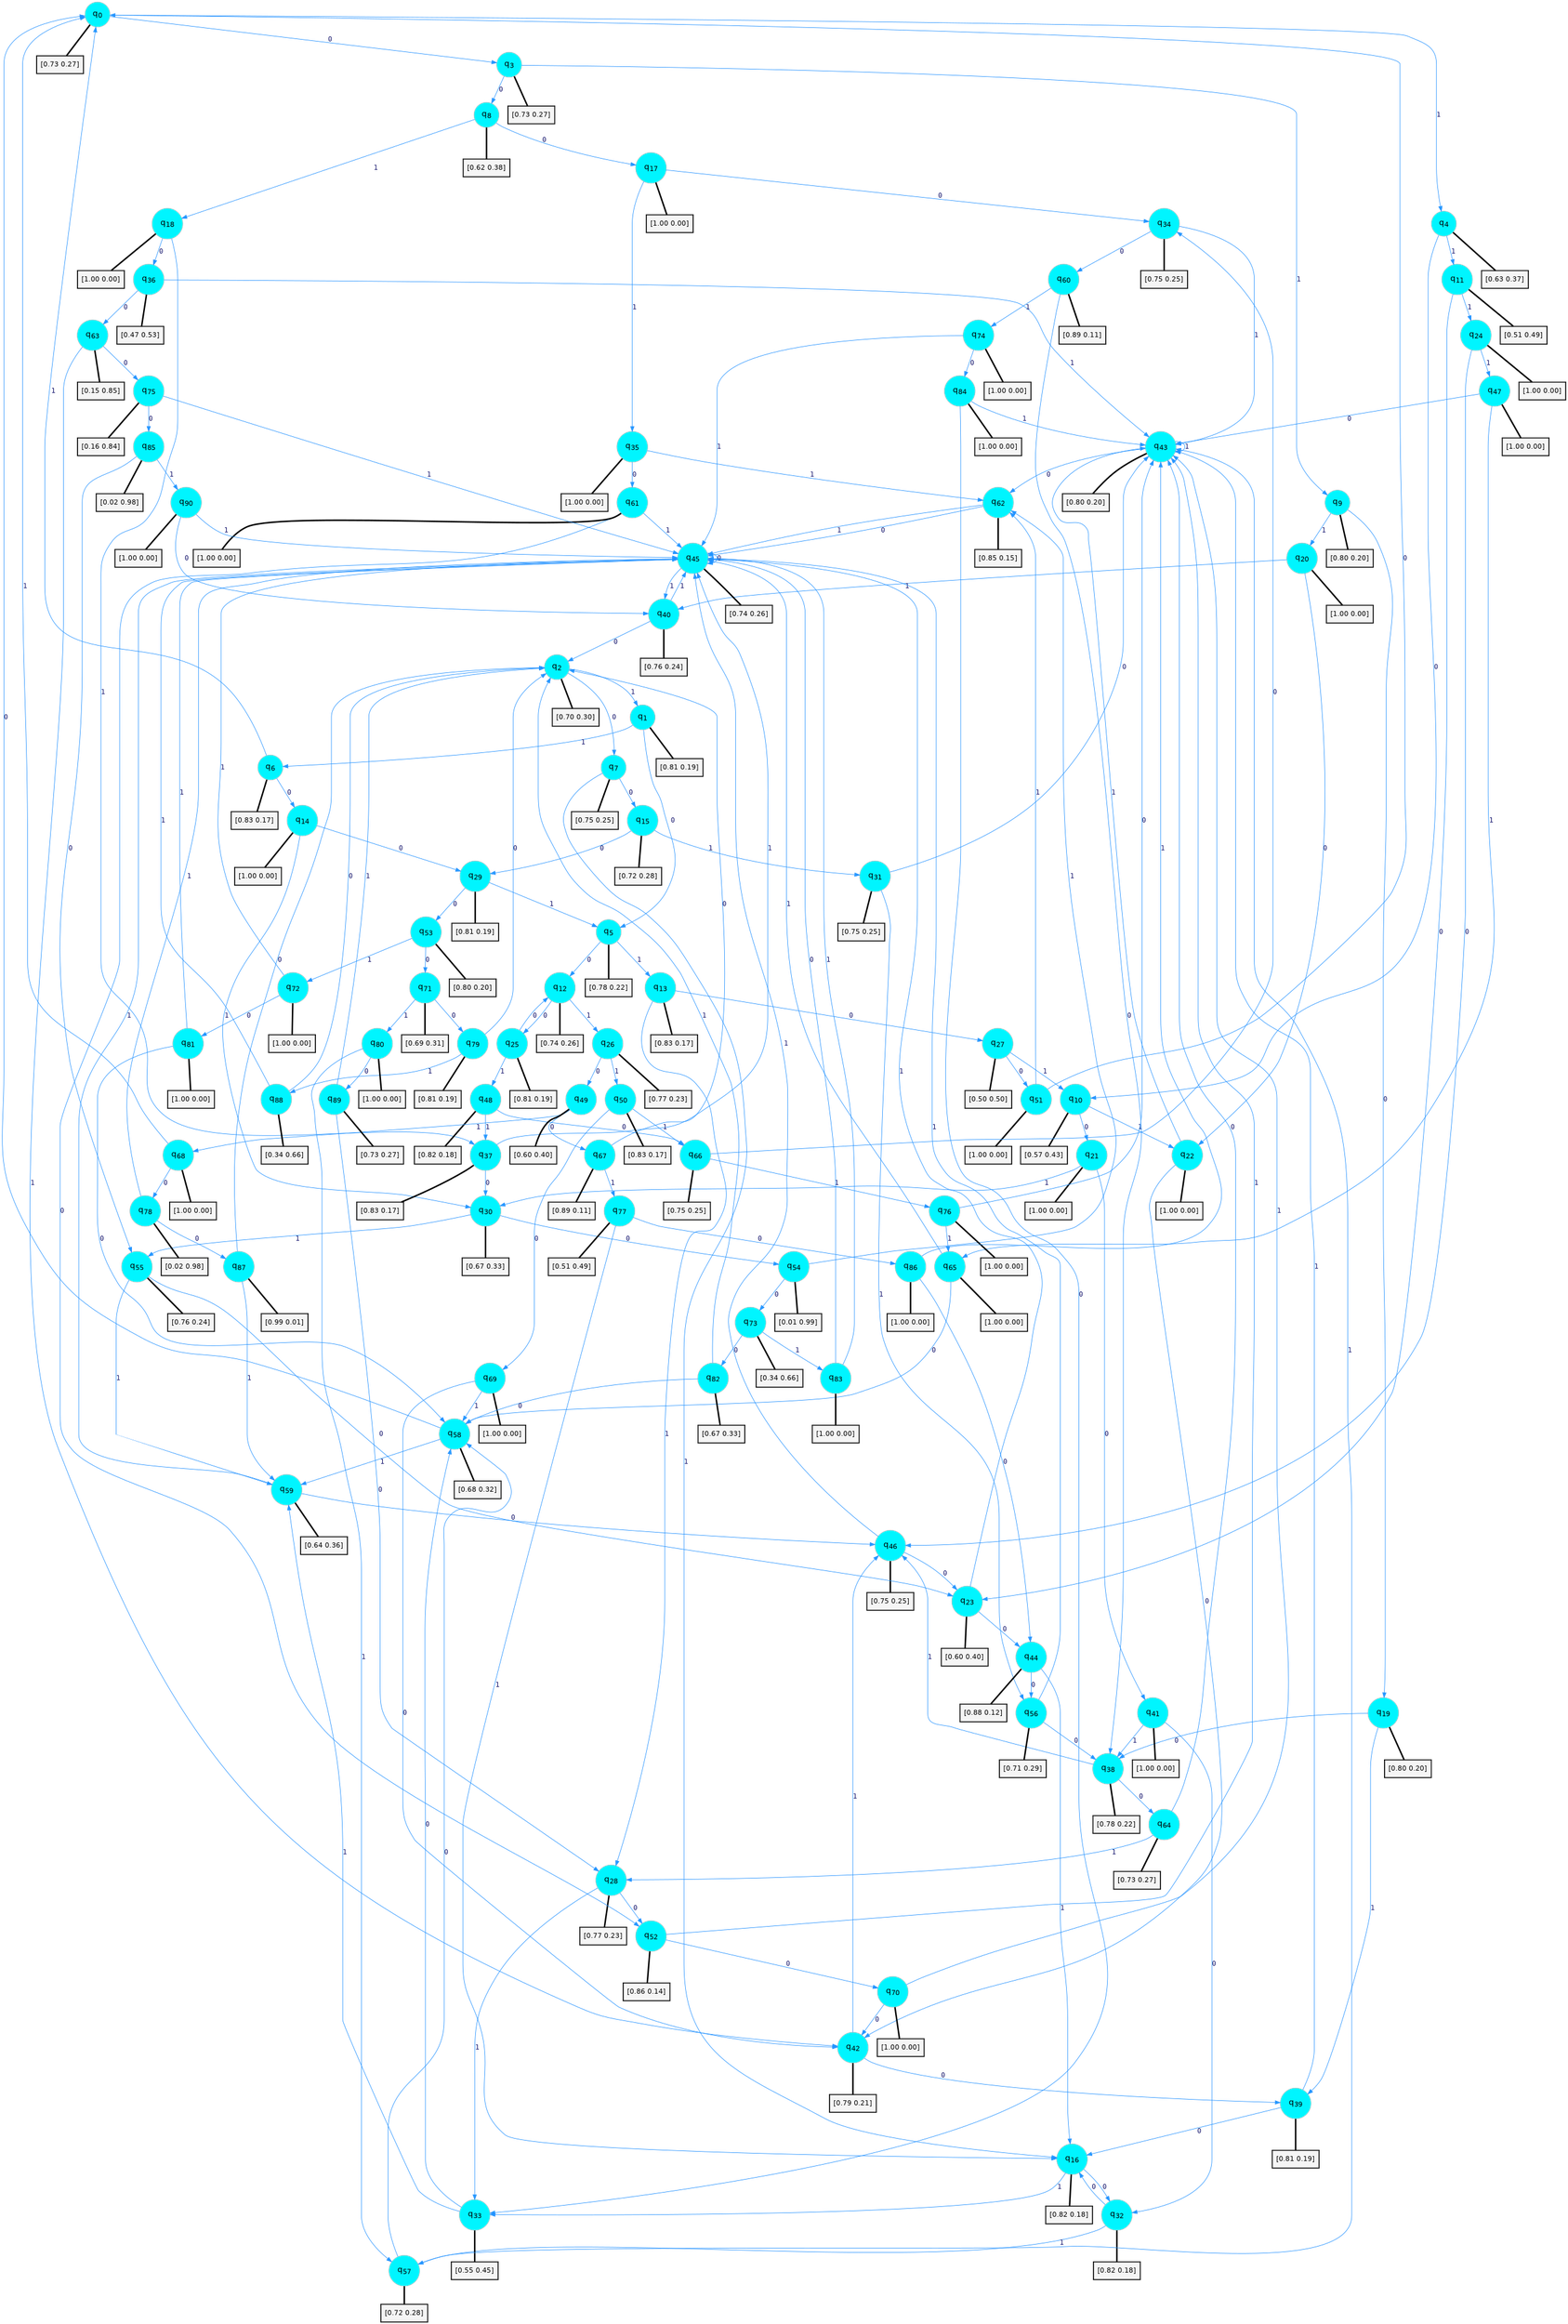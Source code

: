 digraph G {
graph [
bgcolor=transparent, dpi=300, rankdir=TD, size="40,25"];
node [
color=gray, fillcolor=turquoise1, fontcolor=black, fontname=Helvetica, fontsize=16, fontweight=bold, shape=circle, style=filled];
edge [
arrowsize=1, color=dodgerblue1, fontcolor=midnightblue, fontname=courier, fontweight=bold, penwidth=1, style=solid, weight=20];
0[label=<q<SUB>0</SUB>>];
1[label=<q<SUB>1</SUB>>];
2[label=<q<SUB>2</SUB>>];
3[label=<q<SUB>3</SUB>>];
4[label=<q<SUB>4</SUB>>];
5[label=<q<SUB>5</SUB>>];
6[label=<q<SUB>6</SUB>>];
7[label=<q<SUB>7</SUB>>];
8[label=<q<SUB>8</SUB>>];
9[label=<q<SUB>9</SUB>>];
10[label=<q<SUB>10</SUB>>];
11[label=<q<SUB>11</SUB>>];
12[label=<q<SUB>12</SUB>>];
13[label=<q<SUB>13</SUB>>];
14[label=<q<SUB>14</SUB>>];
15[label=<q<SUB>15</SUB>>];
16[label=<q<SUB>16</SUB>>];
17[label=<q<SUB>17</SUB>>];
18[label=<q<SUB>18</SUB>>];
19[label=<q<SUB>19</SUB>>];
20[label=<q<SUB>20</SUB>>];
21[label=<q<SUB>21</SUB>>];
22[label=<q<SUB>22</SUB>>];
23[label=<q<SUB>23</SUB>>];
24[label=<q<SUB>24</SUB>>];
25[label=<q<SUB>25</SUB>>];
26[label=<q<SUB>26</SUB>>];
27[label=<q<SUB>27</SUB>>];
28[label=<q<SUB>28</SUB>>];
29[label=<q<SUB>29</SUB>>];
30[label=<q<SUB>30</SUB>>];
31[label=<q<SUB>31</SUB>>];
32[label=<q<SUB>32</SUB>>];
33[label=<q<SUB>33</SUB>>];
34[label=<q<SUB>34</SUB>>];
35[label=<q<SUB>35</SUB>>];
36[label=<q<SUB>36</SUB>>];
37[label=<q<SUB>37</SUB>>];
38[label=<q<SUB>38</SUB>>];
39[label=<q<SUB>39</SUB>>];
40[label=<q<SUB>40</SUB>>];
41[label=<q<SUB>41</SUB>>];
42[label=<q<SUB>42</SUB>>];
43[label=<q<SUB>43</SUB>>];
44[label=<q<SUB>44</SUB>>];
45[label=<q<SUB>45</SUB>>];
46[label=<q<SUB>46</SUB>>];
47[label=<q<SUB>47</SUB>>];
48[label=<q<SUB>48</SUB>>];
49[label=<q<SUB>49</SUB>>];
50[label=<q<SUB>50</SUB>>];
51[label=<q<SUB>51</SUB>>];
52[label=<q<SUB>52</SUB>>];
53[label=<q<SUB>53</SUB>>];
54[label=<q<SUB>54</SUB>>];
55[label=<q<SUB>55</SUB>>];
56[label=<q<SUB>56</SUB>>];
57[label=<q<SUB>57</SUB>>];
58[label=<q<SUB>58</SUB>>];
59[label=<q<SUB>59</SUB>>];
60[label=<q<SUB>60</SUB>>];
61[label=<q<SUB>61</SUB>>];
62[label=<q<SUB>62</SUB>>];
63[label=<q<SUB>63</SUB>>];
64[label=<q<SUB>64</SUB>>];
65[label=<q<SUB>65</SUB>>];
66[label=<q<SUB>66</SUB>>];
67[label=<q<SUB>67</SUB>>];
68[label=<q<SUB>68</SUB>>];
69[label=<q<SUB>69</SUB>>];
70[label=<q<SUB>70</SUB>>];
71[label=<q<SUB>71</SUB>>];
72[label=<q<SUB>72</SUB>>];
73[label=<q<SUB>73</SUB>>];
74[label=<q<SUB>74</SUB>>];
75[label=<q<SUB>75</SUB>>];
76[label=<q<SUB>76</SUB>>];
77[label=<q<SUB>77</SUB>>];
78[label=<q<SUB>78</SUB>>];
79[label=<q<SUB>79</SUB>>];
80[label=<q<SUB>80</SUB>>];
81[label=<q<SUB>81</SUB>>];
82[label=<q<SUB>82</SUB>>];
83[label=<q<SUB>83</SUB>>];
84[label=<q<SUB>84</SUB>>];
85[label=<q<SUB>85</SUB>>];
86[label=<q<SUB>86</SUB>>];
87[label=<q<SUB>87</SUB>>];
88[label=<q<SUB>88</SUB>>];
89[label=<q<SUB>89</SUB>>];
90[label=<q<SUB>90</SUB>>];
91[label="[0.73 0.27]", shape=box,fontcolor=black, fontname=Helvetica, fontsize=14, penwidth=2, fillcolor=whitesmoke,color=black];
92[label="[0.81 0.19]", shape=box,fontcolor=black, fontname=Helvetica, fontsize=14, penwidth=2, fillcolor=whitesmoke,color=black];
93[label="[0.70 0.30]", shape=box,fontcolor=black, fontname=Helvetica, fontsize=14, penwidth=2, fillcolor=whitesmoke,color=black];
94[label="[0.73 0.27]", shape=box,fontcolor=black, fontname=Helvetica, fontsize=14, penwidth=2, fillcolor=whitesmoke,color=black];
95[label="[0.63 0.37]", shape=box,fontcolor=black, fontname=Helvetica, fontsize=14, penwidth=2, fillcolor=whitesmoke,color=black];
96[label="[0.78 0.22]", shape=box,fontcolor=black, fontname=Helvetica, fontsize=14, penwidth=2, fillcolor=whitesmoke,color=black];
97[label="[0.83 0.17]", shape=box,fontcolor=black, fontname=Helvetica, fontsize=14, penwidth=2, fillcolor=whitesmoke,color=black];
98[label="[0.75 0.25]", shape=box,fontcolor=black, fontname=Helvetica, fontsize=14, penwidth=2, fillcolor=whitesmoke,color=black];
99[label="[0.62 0.38]", shape=box,fontcolor=black, fontname=Helvetica, fontsize=14, penwidth=2, fillcolor=whitesmoke,color=black];
100[label="[0.80 0.20]", shape=box,fontcolor=black, fontname=Helvetica, fontsize=14, penwidth=2, fillcolor=whitesmoke,color=black];
101[label="[0.57 0.43]", shape=box,fontcolor=black, fontname=Helvetica, fontsize=14, penwidth=2, fillcolor=whitesmoke,color=black];
102[label="[0.51 0.49]", shape=box,fontcolor=black, fontname=Helvetica, fontsize=14, penwidth=2, fillcolor=whitesmoke,color=black];
103[label="[0.74 0.26]", shape=box,fontcolor=black, fontname=Helvetica, fontsize=14, penwidth=2, fillcolor=whitesmoke,color=black];
104[label="[0.83 0.17]", shape=box,fontcolor=black, fontname=Helvetica, fontsize=14, penwidth=2, fillcolor=whitesmoke,color=black];
105[label="[1.00 0.00]", shape=box,fontcolor=black, fontname=Helvetica, fontsize=14, penwidth=2, fillcolor=whitesmoke,color=black];
106[label="[0.72 0.28]", shape=box,fontcolor=black, fontname=Helvetica, fontsize=14, penwidth=2, fillcolor=whitesmoke,color=black];
107[label="[0.82 0.18]", shape=box,fontcolor=black, fontname=Helvetica, fontsize=14, penwidth=2, fillcolor=whitesmoke,color=black];
108[label="[1.00 0.00]", shape=box,fontcolor=black, fontname=Helvetica, fontsize=14, penwidth=2, fillcolor=whitesmoke,color=black];
109[label="[1.00 0.00]", shape=box,fontcolor=black, fontname=Helvetica, fontsize=14, penwidth=2, fillcolor=whitesmoke,color=black];
110[label="[0.80 0.20]", shape=box,fontcolor=black, fontname=Helvetica, fontsize=14, penwidth=2, fillcolor=whitesmoke,color=black];
111[label="[1.00 0.00]", shape=box,fontcolor=black, fontname=Helvetica, fontsize=14, penwidth=2, fillcolor=whitesmoke,color=black];
112[label="[1.00 0.00]", shape=box,fontcolor=black, fontname=Helvetica, fontsize=14, penwidth=2, fillcolor=whitesmoke,color=black];
113[label="[1.00 0.00]", shape=box,fontcolor=black, fontname=Helvetica, fontsize=14, penwidth=2, fillcolor=whitesmoke,color=black];
114[label="[0.60 0.40]", shape=box,fontcolor=black, fontname=Helvetica, fontsize=14, penwidth=2, fillcolor=whitesmoke,color=black];
115[label="[1.00 0.00]", shape=box,fontcolor=black, fontname=Helvetica, fontsize=14, penwidth=2, fillcolor=whitesmoke,color=black];
116[label="[0.81 0.19]", shape=box,fontcolor=black, fontname=Helvetica, fontsize=14, penwidth=2, fillcolor=whitesmoke,color=black];
117[label="[0.77 0.23]", shape=box,fontcolor=black, fontname=Helvetica, fontsize=14, penwidth=2, fillcolor=whitesmoke,color=black];
118[label="[0.50 0.50]", shape=box,fontcolor=black, fontname=Helvetica, fontsize=14, penwidth=2, fillcolor=whitesmoke,color=black];
119[label="[0.77 0.23]", shape=box,fontcolor=black, fontname=Helvetica, fontsize=14, penwidth=2, fillcolor=whitesmoke,color=black];
120[label="[0.81 0.19]", shape=box,fontcolor=black, fontname=Helvetica, fontsize=14, penwidth=2, fillcolor=whitesmoke,color=black];
121[label="[0.67 0.33]", shape=box,fontcolor=black, fontname=Helvetica, fontsize=14, penwidth=2, fillcolor=whitesmoke,color=black];
122[label="[0.75 0.25]", shape=box,fontcolor=black, fontname=Helvetica, fontsize=14, penwidth=2, fillcolor=whitesmoke,color=black];
123[label="[0.82 0.18]", shape=box,fontcolor=black, fontname=Helvetica, fontsize=14, penwidth=2, fillcolor=whitesmoke,color=black];
124[label="[0.55 0.45]", shape=box,fontcolor=black, fontname=Helvetica, fontsize=14, penwidth=2, fillcolor=whitesmoke,color=black];
125[label="[0.75 0.25]", shape=box,fontcolor=black, fontname=Helvetica, fontsize=14, penwidth=2, fillcolor=whitesmoke,color=black];
126[label="[1.00 0.00]", shape=box,fontcolor=black, fontname=Helvetica, fontsize=14, penwidth=2, fillcolor=whitesmoke,color=black];
127[label="[0.47 0.53]", shape=box,fontcolor=black, fontname=Helvetica, fontsize=14, penwidth=2, fillcolor=whitesmoke,color=black];
128[label="[0.83 0.17]", shape=box,fontcolor=black, fontname=Helvetica, fontsize=14, penwidth=2, fillcolor=whitesmoke,color=black];
129[label="[0.78 0.22]", shape=box,fontcolor=black, fontname=Helvetica, fontsize=14, penwidth=2, fillcolor=whitesmoke,color=black];
130[label="[0.81 0.19]", shape=box,fontcolor=black, fontname=Helvetica, fontsize=14, penwidth=2, fillcolor=whitesmoke,color=black];
131[label="[0.76 0.24]", shape=box,fontcolor=black, fontname=Helvetica, fontsize=14, penwidth=2, fillcolor=whitesmoke,color=black];
132[label="[1.00 0.00]", shape=box,fontcolor=black, fontname=Helvetica, fontsize=14, penwidth=2, fillcolor=whitesmoke,color=black];
133[label="[0.79 0.21]", shape=box,fontcolor=black, fontname=Helvetica, fontsize=14, penwidth=2, fillcolor=whitesmoke,color=black];
134[label="[0.80 0.20]", shape=box,fontcolor=black, fontname=Helvetica, fontsize=14, penwidth=2, fillcolor=whitesmoke,color=black];
135[label="[0.88 0.12]", shape=box,fontcolor=black, fontname=Helvetica, fontsize=14, penwidth=2, fillcolor=whitesmoke,color=black];
136[label="[0.74 0.26]", shape=box,fontcolor=black, fontname=Helvetica, fontsize=14, penwidth=2, fillcolor=whitesmoke,color=black];
137[label="[0.75 0.25]", shape=box,fontcolor=black, fontname=Helvetica, fontsize=14, penwidth=2, fillcolor=whitesmoke,color=black];
138[label="[1.00 0.00]", shape=box,fontcolor=black, fontname=Helvetica, fontsize=14, penwidth=2, fillcolor=whitesmoke,color=black];
139[label="[0.82 0.18]", shape=box,fontcolor=black, fontname=Helvetica, fontsize=14, penwidth=2, fillcolor=whitesmoke,color=black];
140[label="[0.60 0.40]", shape=box,fontcolor=black, fontname=Helvetica, fontsize=14, penwidth=2, fillcolor=whitesmoke,color=black];
141[label="[0.83 0.17]", shape=box,fontcolor=black, fontname=Helvetica, fontsize=14, penwidth=2, fillcolor=whitesmoke,color=black];
142[label="[1.00 0.00]", shape=box,fontcolor=black, fontname=Helvetica, fontsize=14, penwidth=2, fillcolor=whitesmoke,color=black];
143[label="[0.86 0.14]", shape=box,fontcolor=black, fontname=Helvetica, fontsize=14, penwidth=2, fillcolor=whitesmoke,color=black];
144[label="[0.80 0.20]", shape=box,fontcolor=black, fontname=Helvetica, fontsize=14, penwidth=2, fillcolor=whitesmoke,color=black];
145[label="[0.01 0.99]", shape=box,fontcolor=black, fontname=Helvetica, fontsize=14, penwidth=2, fillcolor=whitesmoke,color=black];
146[label="[0.76 0.24]", shape=box,fontcolor=black, fontname=Helvetica, fontsize=14, penwidth=2, fillcolor=whitesmoke,color=black];
147[label="[0.71 0.29]", shape=box,fontcolor=black, fontname=Helvetica, fontsize=14, penwidth=2, fillcolor=whitesmoke,color=black];
148[label="[0.72 0.28]", shape=box,fontcolor=black, fontname=Helvetica, fontsize=14, penwidth=2, fillcolor=whitesmoke,color=black];
149[label="[0.68 0.32]", shape=box,fontcolor=black, fontname=Helvetica, fontsize=14, penwidth=2, fillcolor=whitesmoke,color=black];
150[label="[0.64 0.36]", shape=box,fontcolor=black, fontname=Helvetica, fontsize=14, penwidth=2, fillcolor=whitesmoke,color=black];
151[label="[0.89 0.11]", shape=box,fontcolor=black, fontname=Helvetica, fontsize=14, penwidth=2, fillcolor=whitesmoke,color=black];
152[label="[1.00 0.00]", shape=box,fontcolor=black, fontname=Helvetica, fontsize=14, penwidth=2, fillcolor=whitesmoke,color=black];
153[label="[0.85 0.15]", shape=box,fontcolor=black, fontname=Helvetica, fontsize=14, penwidth=2, fillcolor=whitesmoke,color=black];
154[label="[0.15 0.85]", shape=box,fontcolor=black, fontname=Helvetica, fontsize=14, penwidth=2, fillcolor=whitesmoke,color=black];
155[label="[0.73 0.27]", shape=box,fontcolor=black, fontname=Helvetica, fontsize=14, penwidth=2, fillcolor=whitesmoke,color=black];
156[label="[1.00 0.00]", shape=box,fontcolor=black, fontname=Helvetica, fontsize=14, penwidth=2, fillcolor=whitesmoke,color=black];
157[label="[0.75 0.25]", shape=box,fontcolor=black, fontname=Helvetica, fontsize=14, penwidth=2, fillcolor=whitesmoke,color=black];
158[label="[0.89 0.11]", shape=box,fontcolor=black, fontname=Helvetica, fontsize=14, penwidth=2, fillcolor=whitesmoke,color=black];
159[label="[1.00 0.00]", shape=box,fontcolor=black, fontname=Helvetica, fontsize=14, penwidth=2, fillcolor=whitesmoke,color=black];
160[label="[1.00 0.00]", shape=box,fontcolor=black, fontname=Helvetica, fontsize=14, penwidth=2, fillcolor=whitesmoke,color=black];
161[label="[1.00 0.00]", shape=box,fontcolor=black, fontname=Helvetica, fontsize=14, penwidth=2, fillcolor=whitesmoke,color=black];
162[label="[0.69 0.31]", shape=box,fontcolor=black, fontname=Helvetica, fontsize=14, penwidth=2, fillcolor=whitesmoke,color=black];
163[label="[1.00 0.00]", shape=box,fontcolor=black, fontname=Helvetica, fontsize=14, penwidth=2, fillcolor=whitesmoke,color=black];
164[label="[0.34 0.66]", shape=box,fontcolor=black, fontname=Helvetica, fontsize=14, penwidth=2, fillcolor=whitesmoke,color=black];
165[label="[1.00 0.00]", shape=box,fontcolor=black, fontname=Helvetica, fontsize=14, penwidth=2, fillcolor=whitesmoke,color=black];
166[label="[0.16 0.84]", shape=box,fontcolor=black, fontname=Helvetica, fontsize=14, penwidth=2, fillcolor=whitesmoke,color=black];
167[label="[1.00 0.00]", shape=box,fontcolor=black, fontname=Helvetica, fontsize=14, penwidth=2, fillcolor=whitesmoke,color=black];
168[label="[0.51 0.49]", shape=box,fontcolor=black, fontname=Helvetica, fontsize=14, penwidth=2, fillcolor=whitesmoke,color=black];
169[label="[0.02 0.98]", shape=box,fontcolor=black, fontname=Helvetica, fontsize=14, penwidth=2, fillcolor=whitesmoke,color=black];
170[label="[0.81 0.19]", shape=box,fontcolor=black, fontname=Helvetica, fontsize=14, penwidth=2, fillcolor=whitesmoke,color=black];
171[label="[1.00 0.00]", shape=box,fontcolor=black, fontname=Helvetica, fontsize=14, penwidth=2, fillcolor=whitesmoke,color=black];
172[label="[1.00 0.00]", shape=box,fontcolor=black, fontname=Helvetica, fontsize=14, penwidth=2, fillcolor=whitesmoke,color=black];
173[label="[0.67 0.33]", shape=box,fontcolor=black, fontname=Helvetica, fontsize=14, penwidth=2, fillcolor=whitesmoke,color=black];
174[label="[1.00 0.00]", shape=box,fontcolor=black, fontname=Helvetica, fontsize=14, penwidth=2, fillcolor=whitesmoke,color=black];
175[label="[1.00 0.00]", shape=box,fontcolor=black, fontname=Helvetica, fontsize=14, penwidth=2, fillcolor=whitesmoke,color=black];
176[label="[0.02 0.98]", shape=box,fontcolor=black, fontname=Helvetica, fontsize=14, penwidth=2, fillcolor=whitesmoke,color=black];
177[label="[1.00 0.00]", shape=box,fontcolor=black, fontname=Helvetica, fontsize=14, penwidth=2, fillcolor=whitesmoke,color=black];
178[label="[0.99 0.01]", shape=box,fontcolor=black, fontname=Helvetica, fontsize=14, penwidth=2, fillcolor=whitesmoke,color=black];
179[label="[0.34 0.66]", shape=box,fontcolor=black, fontname=Helvetica, fontsize=14, penwidth=2, fillcolor=whitesmoke,color=black];
180[label="[0.73 0.27]", shape=box,fontcolor=black, fontname=Helvetica, fontsize=14, penwidth=2, fillcolor=whitesmoke,color=black];
181[label="[1.00 0.00]", shape=box,fontcolor=black, fontname=Helvetica, fontsize=14, penwidth=2, fillcolor=whitesmoke,color=black];
0->3 [label=0];
0->4 [label=1];
0->91 [arrowhead=none, penwidth=3,color=black];
1->5 [label=0];
1->6 [label=1];
1->92 [arrowhead=none, penwidth=3,color=black];
2->7 [label=0];
2->1 [label=1];
2->93 [arrowhead=none, penwidth=3,color=black];
3->8 [label=0];
3->9 [label=1];
3->94 [arrowhead=none, penwidth=3,color=black];
4->10 [label=0];
4->11 [label=1];
4->95 [arrowhead=none, penwidth=3,color=black];
5->12 [label=0];
5->13 [label=1];
5->96 [arrowhead=none, penwidth=3,color=black];
6->14 [label=0];
6->0 [label=1];
6->97 [arrowhead=none, penwidth=3,color=black];
7->15 [label=0];
7->16 [label=1];
7->98 [arrowhead=none, penwidth=3,color=black];
8->17 [label=0];
8->18 [label=1];
8->99 [arrowhead=none, penwidth=3,color=black];
9->19 [label=0];
9->20 [label=1];
9->100 [arrowhead=none, penwidth=3,color=black];
10->21 [label=0];
10->22 [label=1];
10->101 [arrowhead=none, penwidth=3,color=black];
11->23 [label=0];
11->24 [label=1];
11->102 [arrowhead=none, penwidth=3,color=black];
12->25 [label=0];
12->26 [label=1];
12->103 [arrowhead=none, penwidth=3,color=black];
13->27 [label=0];
13->28 [label=1];
13->104 [arrowhead=none, penwidth=3,color=black];
14->29 [label=0];
14->30 [label=1];
14->105 [arrowhead=none, penwidth=3,color=black];
15->29 [label=0];
15->31 [label=1];
15->106 [arrowhead=none, penwidth=3,color=black];
16->32 [label=0];
16->33 [label=1];
16->107 [arrowhead=none, penwidth=3,color=black];
17->34 [label=0];
17->35 [label=1];
17->108 [arrowhead=none, penwidth=3,color=black];
18->36 [label=0];
18->37 [label=1];
18->109 [arrowhead=none, penwidth=3,color=black];
19->38 [label=0];
19->39 [label=1];
19->110 [arrowhead=none, penwidth=3,color=black];
20->22 [label=0];
20->40 [label=1];
20->111 [arrowhead=none, penwidth=3,color=black];
21->41 [label=0];
21->30 [label=1];
21->112 [arrowhead=none, penwidth=3,color=black];
22->42 [label=0];
22->43 [label=1];
22->113 [arrowhead=none, penwidth=3,color=black];
23->44 [label=0];
23->45 [label=1];
23->114 [arrowhead=none, penwidth=3,color=black];
24->46 [label=0];
24->47 [label=1];
24->115 [arrowhead=none, penwidth=3,color=black];
25->12 [label=0];
25->48 [label=1];
25->116 [arrowhead=none, penwidth=3,color=black];
26->49 [label=0];
26->50 [label=1];
26->117 [arrowhead=none, penwidth=3,color=black];
27->51 [label=0];
27->10 [label=1];
27->118 [arrowhead=none, penwidth=3,color=black];
28->52 [label=0];
28->33 [label=1];
28->119 [arrowhead=none, penwidth=3,color=black];
29->53 [label=0];
29->5 [label=1];
29->120 [arrowhead=none, penwidth=3,color=black];
30->54 [label=0];
30->55 [label=1];
30->121 [arrowhead=none, penwidth=3,color=black];
31->43 [label=0];
31->56 [label=1];
31->122 [arrowhead=none, penwidth=3,color=black];
32->16 [label=0];
32->57 [label=1];
32->123 [arrowhead=none, penwidth=3,color=black];
33->58 [label=0];
33->59 [label=1];
33->124 [arrowhead=none, penwidth=3,color=black];
34->60 [label=0];
34->43 [label=1];
34->125 [arrowhead=none, penwidth=3,color=black];
35->61 [label=0];
35->62 [label=1];
35->126 [arrowhead=none, penwidth=3,color=black];
36->63 [label=0];
36->43 [label=1];
36->127 [arrowhead=none, penwidth=3,color=black];
37->30 [label=0];
37->45 [label=1];
37->128 [arrowhead=none, penwidth=3,color=black];
38->64 [label=0];
38->46 [label=1];
38->129 [arrowhead=none, penwidth=3,color=black];
39->16 [label=0];
39->43 [label=1];
39->130 [arrowhead=none, penwidth=3,color=black];
40->2 [label=0];
40->45 [label=1];
40->131 [arrowhead=none, penwidth=3,color=black];
41->32 [label=0];
41->38 [label=1];
41->132 [arrowhead=none, penwidth=3,color=black];
42->39 [label=0];
42->46 [label=1];
42->133 [arrowhead=none, penwidth=3,color=black];
43->62 [label=0];
43->43 [label=1];
43->134 [arrowhead=none, penwidth=3,color=black];
44->56 [label=0];
44->16 [label=1];
44->135 [arrowhead=none, penwidth=3,color=black];
45->45 [label=0];
45->40 [label=1];
45->136 [arrowhead=none, penwidth=3,color=black];
46->23 [label=0];
46->45 [label=1];
46->137 [arrowhead=none, penwidth=3,color=black];
47->43 [label=0];
47->65 [label=1];
47->138 [arrowhead=none, penwidth=3,color=black];
48->66 [label=0];
48->37 [label=1];
48->139 [arrowhead=none, penwidth=3,color=black];
49->67 [label=0];
49->68 [label=1];
49->140 [arrowhead=none, penwidth=3,color=black];
50->69 [label=0];
50->66 [label=1];
50->141 [arrowhead=none, penwidth=3,color=black];
51->0 [label=0];
51->62 [label=1];
51->142 [arrowhead=none, penwidth=3,color=black];
52->70 [label=0];
52->43 [label=1];
52->143 [arrowhead=none, penwidth=3,color=black];
53->71 [label=0];
53->72 [label=1];
53->144 [arrowhead=none, penwidth=3,color=black];
54->73 [label=0];
54->62 [label=1];
54->145 [arrowhead=none, penwidth=3,color=black];
55->23 [label=0];
55->59 [label=1];
55->146 [arrowhead=none, penwidth=3,color=black];
56->38 [label=0];
56->45 [label=1];
56->147 [arrowhead=none, penwidth=3,color=black];
57->58 [label=0];
57->43 [label=1];
57->148 [arrowhead=none, penwidth=3,color=black];
58->0 [label=0];
58->59 [label=1];
58->149 [arrowhead=none, penwidth=3,color=black];
59->46 [label=0];
59->45 [label=1];
59->150 [arrowhead=none, penwidth=3,color=black];
60->38 [label=0];
60->74 [label=1];
60->151 [arrowhead=none, penwidth=3,color=black];
61->52 [label=0];
61->45 [label=1];
61->152 [arrowhead=none, penwidth=3,color=black];
62->45 [label=0];
62->45 [label=1];
62->153 [arrowhead=none, penwidth=3,color=black];
63->75 [label=0];
63->42 [label=1];
63->154 [arrowhead=none, penwidth=3,color=black];
64->43 [label=0];
64->28 [label=1];
64->155 [arrowhead=none, penwidth=3,color=black];
65->58 [label=0];
65->45 [label=1];
65->156 [arrowhead=none, penwidth=3,color=black];
66->34 [label=0];
66->76 [label=1];
66->157 [arrowhead=none, penwidth=3,color=black];
67->2 [label=0];
67->77 [label=1];
67->158 [arrowhead=none, penwidth=3,color=black];
68->78 [label=0];
68->0 [label=1];
68->159 [arrowhead=none, penwidth=3,color=black];
69->42 [label=0];
69->58 [label=1];
69->160 [arrowhead=none, penwidth=3,color=black];
70->42 [label=0];
70->43 [label=1];
70->161 [arrowhead=none, penwidth=3,color=black];
71->79 [label=0];
71->80 [label=1];
71->162 [arrowhead=none, penwidth=3,color=black];
72->81 [label=0];
72->45 [label=1];
72->163 [arrowhead=none, penwidth=3,color=black];
73->82 [label=0];
73->83 [label=1];
73->164 [arrowhead=none, penwidth=3,color=black];
74->84 [label=0];
74->45 [label=1];
74->165 [arrowhead=none, penwidth=3,color=black];
75->85 [label=0];
75->45 [label=1];
75->166 [arrowhead=none, penwidth=3,color=black];
76->43 [label=0];
76->65 [label=1];
76->167 [arrowhead=none, penwidth=3,color=black];
77->86 [label=0];
77->16 [label=1];
77->168 [arrowhead=none, penwidth=3,color=black];
78->87 [label=0];
78->45 [label=1];
78->169 [arrowhead=none, penwidth=3,color=black];
79->2 [label=0];
79->88 [label=1];
79->170 [arrowhead=none, penwidth=3,color=black];
80->89 [label=0];
80->57 [label=1];
80->171 [arrowhead=none, penwidth=3,color=black];
81->58 [label=0];
81->45 [label=1];
81->172 [arrowhead=none, penwidth=3,color=black];
82->58 [label=0];
82->2 [label=1];
82->173 [arrowhead=none, penwidth=3,color=black];
83->45 [label=0];
83->45 [label=1];
83->174 [arrowhead=none, penwidth=3,color=black];
84->33 [label=0];
84->43 [label=1];
84->175 [arrowhead=none, penwidth=3,color=black];
85->55 [label=0];
85->90 [label=1];
85->176 [arrowhead=none, penwidth=3,color=black];
86->44 [label=0];
86->43 [label=1];
86->177 [arrowhead=none, penwidth=3,color=black];
87->2 [label=0];
87->59 [label=1];
87->178 [arrowhead=none, penwidth=3,color=black];
88->2 [label=0];
88->45 [label=1];
88->179 [arrowhead=none, penwidth=3,color=black];
89->28 [label=0];
89->2 [label=1];
89->180 [arrowhead=none, penwidth=3,color=black];
90->40 [label=0];
90->45 [label=1];
90->181 [arrowhead=none, penwidth=3,color=black];
}

